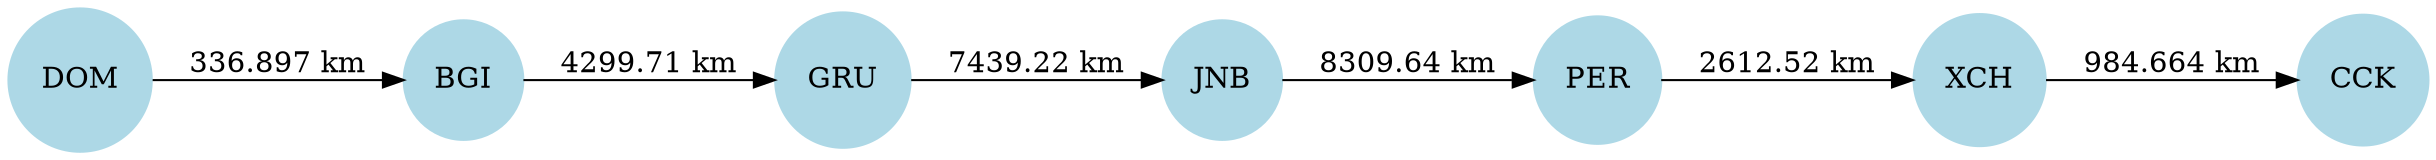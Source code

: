 digraph G {
rankdir=LR;
node [shape=circle, style=filled, color=lightblue];
"DOM" -> "BGI" [label="336.897 km"];
"BGI" -> "GRU" [label="4299.71 km"];
"GRU" -> "JNB" [label="7439.22 km"];
"JNB" -> "PER" [label="8309.64 km"];
"PER" -> "XCH" [label="2612.52 km"];
"XCH" -> "CCK" [label="984.664 km"];
}
